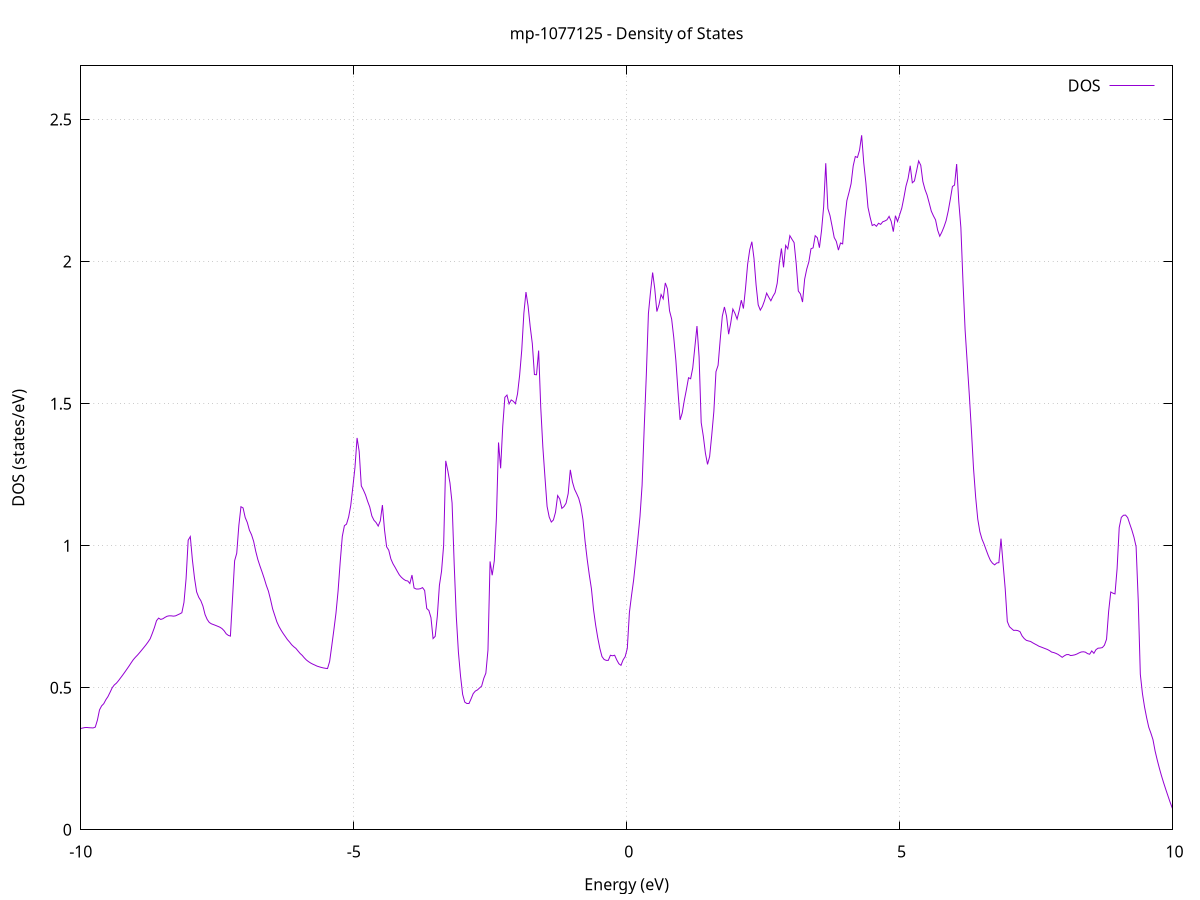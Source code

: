 set title 'mp-1077125 - Density of States'
set xlabel 'Energy (eV)'
set ylabel 'DOS (states/eV)'
set grid
set xrange [-10:10]
set yrange [0:2.689]
set xzeroaxis lt -1
set terminal png size 800,600
set output 'mp-1077125_dos_gnuplot.png'
plot '-' using 1:2 with lines title 'DOS'
-15.458500 0.000000
-15.419800 0.000000
-15.381100 0.000000
-15.342500 0.000000
-15.303800 0.000000
-15.265100 0.000000
-15.226400 0.000000
-15.187800 0.000000
-15.149100 0.000000
-15.110400 0.000000
-15.071700 0.000000
-15.033000 0.000000
-14.994400 0.000000
-14.955700 0.000000
-14.917000 0.000000
-14.878300 0.000000
-14.839700 0.000000
-14.801000 0.000000
-14.762300 0.000000
-14.723600 0.000000
-14.685000 0.000000
-14.646300 0.000000
-14.607600 0.000000
-14.568900 0.000000
-14.530200 0.000000
-14.491600 0.000000
-14.452900 0.000000
-14.414200 0.000000
-14.375500 0.000000
-14.336900 0.000000
-14.298200 0.000000
-14.259500 0.000000
-14.220800 0.000000
-14.182200 0.000000
-14.143500 0.000000
-14.104800 0.000000
-14.066100 0.000000
-14.027500 0.000000
-13.988800 0.000000
-13.950100 0.000000
-13.911400 0.000000
-13.872700 0.000000
-13.834100 0.000000
-13.795400 0.000000
-13.756700 0.000000
-13.718000 0.000000
-13.679400 0.000000
-13.640700 0.000000
-13.602000 0.000000
-13.563300 0.000000
-13.524700 0.000000
-13.486000 0.000000
-13.447300 0.000000
-13.408600 0.000000
-13.370000 0.000000
-13.331300 0.000000
-13.292600 0.000000
-13.253900 0.000000
-13.215200 0.000000
-13.176600 0.000000
-13.137900 0.000000
-13.099200 0.000000
-13.060500 0.000000
-13.021900 0.000000
-12.983200 0.000000
-12.944500 0.000000
-12.905800 0.000000
-12.867200 0.000000
-12.828500 0.000000
-12.789800 0.000000
-12.751100 0.000000
-12.712500 0.000000
-12.673800 0.000000
-12.635100 0.000000
-12.596400 0.000000
-12.557700 0.000000
-12.519100 0.000000
-12.480400 0.000000
-12.441700 0.000000
-12.403000 0.000000
-12.364400 0.000000
-12.325700 0.000000
-12.287000 0.000000
-12.248300 0.000000
-12.209700 0.000000
-12.171000 0.000000
-12.132300 0.000000
-12.093600 0.000000
-12.055000 0.000000
-12.016300 0.000000
-11.977600 0.000000
-11.938900 0.000500
-11.900200 0.043000
-11.861600 0.116100
-11.822900 0.166600
-11.784200 0.190000
-11.745500 0.216500
-11.706900 0.257600
-11.668200 0.317900
-11.629500 0.360400
-11.590800 0.355200
-11.552200 0.340500
-11.513500 0.338500
-11.474800 0.342900
-11.436100 0.346500
-11.397500 0.347800
-11.358800 0.343400
-11.320100 0.338300
-11.281400 0.339100
-11.242700 0.344900
-11.204100 0.350900
-11.165400 0.352300
-11.126700 0.350600
-11.088000 0.349900
-11.049400 0.349600
-11.010700 0.349100
-10.972000 0.347100
-10.933300 0.342800
-10.894700 0.340400
-10.856000 0.341500
-10.817300 0.343200
-10.778600 0.345300
-10.740000 0.347700
-10.701300 0.350400
-10.662600 0.353400
-10.623900 0.355800
-10.585200 0.355600
-10.546600 0.354500
-10.507900 0.353800
-10.469200 0.353000
-10.430500 0.351700
-10.391900 0.349200
-10.353200 0.346900
-10.314500 0.346300
-10.275800 0.346700
-10.237200 0.347500
-10.198500 0.348500
-10.159800 0.349600
-10.121100 0.351000
-10.082400 0.352600
-10.043800 0.354500
-10.005100 0.356300
-9.966400 0.358100
-9.927700 0.359800
-9.889100 0.360100
-9.850400 0.359300
-9.811700 0.358900
-9.773000 0.358500
-9.734400 0.361400
-9.695700 0.386000
-9.657000 0.422000
-9.618300 0.436200
-9.579700 0.443700
-9.541000 0.457700
-9.502300 0.468900
-9.463600 0.484000
-9.424900 0.499700
-9.386300 0.509800
-9.347600 0.516000
-9.308900 0.525000
-9.270200 0.534900
-9.231600 0.544800
-9.192900 0.555100
-9.154200 0.565800
-9.115500 0.576600
-9.076900 0.587900
-9.038200 0.598700
-8.999500 0.607300
-8.960800 0.615000
-8.922200 0.623600
-8.883500 0.632600
-8.844800 0.641700
-8.806100 0.651000
-8.767400 0.661100
-8.728800 0.672400
-8.690100 0.691300
-8.651400 0.711800
-8.612700 0.736000
-8.574100 0.745100
-8.535400 0.740500
-8.496700 0.742800
-8.458000 0.747600
-8.419400 0.751600
-8.380700 0.753200
-8.342000 0.753000
-8.303300 0.752000
-8.264700 0.753000
-8.226000 0.756500
-8.187300 0.760000
-8.148600 0.764000
-8.109900 0.800300
-8.071300 0.883500
-8.032600 1.019300
-7.993900 1.032100
-7.955200 0.949700
-7.916600 0.885800
-7.877900 0.837400
-7.839200 0.818400
-7.800500 0.806300
-7.761900 0.787200
-7.723200 0.757400
-7.684500 0.740400
-7.645800 0.729700
-7.607200 0.725000
-7.568500 0.722200
-7.529800 0.719400
-7.491100 0.716300
-7.452400 0.713100
-7.413800 0.708300
-7.375100 0.700800
-7.336400 0.689900
-7.297700 0.684400
-7.259100 0.681700
-7.220400 0.814000
-7.181700 0.947100
-7.143000 0.973500
-7.104400 1.071200
-7.065700 1.137200
-7.027000 1.132800
-6.988300 1.099400
-6.949700 1.081700
-6.911000 1.054600
-6.872300 1.038600
-6.833600 1.015400
-6.794900 0.980200
-6.756300 0.951200
-6.717600 0.928400
-6.678900 0.907300
-6.640200 0.885100
-6.601600 0.860600
-6.562900 0.840100
-6.524200 0.810700
-6.485500 0.777700
-6.446900 0.754800
-6.408200 0.732000
-6.369500 0.715900
-6.330800 0.702700
-6.292200 0.691000
-6.253500 0.680300
-6.214800 0.669500
-6.176100 0.661000
-6.137400 0.651500
-6.098800 0.644400
-6.060100 0.638600
-6.021400 0.629600
-5.982700 0.620800
-5.944100 0.614000
-5.905400 0.605200
-5.866700 0.597600
-5.828000 0.591900
-5.789400 0.587000
-5.750700 0.583100
-5.712000 0.579800
-5.673300 0.576200
-5.634600 0.573800
-5.596000 0.571600
-5.557300 0.569800
-5.518600 0.568400
-5.479900 0.567500
-5.441300 0.592500
-5.402600 0.646900
-5.363900 0.703300
-5.325200 0.762500
-5.286600 0.840200
-5.247900 0.942000
-5.209200 1.032700
-5.170500 1.070500
-5.131900 1.075900
-5.093200 1.101100
-5.054500 1.141500
-5.015800 1.206700
-4.977100 1.275100
-4.938500 1.379400
-4.899800 1.331700
-4.861100 1.210500
-4.822400 1.195900
-4.783800 1.178800
-4.745100 1.156200
-4.706400 1.136300
-4.667700 1.104700
-4.629100 1.089600
-4.590400 1.081600
-4.551700 1.069000
-4.513000 1.087400
-4.474400 1.143100
-4.435700 1.055400
-4.397000 0.996100
-4.358300 0.984200
-4.319600 0.953700
-4.281000 0.936500
-4.242300 0.923900
-4.203600 0.910300
-4.164900 0.897400
-4.126300 0.888700
-4.087600 0.882200
-4.048900 0.877300
-4.010200 0.875800
-3.971600 0.866900
-3.932900 0.896700
-3.894200 0.851100
-3.855500 0.847500
-3.816900 0.847400
-3.778200 0.848600
-3.739500 0.852500
-3.700800 0.842300
-3.662100 0.778800
-3.623500 0.772100
-3.584800 0.746700
-3.546100 0.673000
-3.507400 0.680900
-3.468800 0.751400
-3.430100 0.860600
-3.391400 0.909600
-3.352700 1.001400
-3.314100 1.298700
-3.275400 1.263100
-3.236700 1.220800
-3.198000 1.150200
-3.159400 0.935500
-3.120700 0.750200
-3.082000 0.625100
-3.043300 0.541400
-3.004600 0.476600
-2.966000 0.449500
-2.927300 0.444500
-2.888600 0.444400
-2.849900 0.460900
-2.811300 0.479200
-2.772600 0.488200
-2.733900 0.492200
-2.695200 0.499100
-2.656600 0.505600
-2.617900 0.532600
-2.579200 0.551300
-2.540500 0.632700
-2.501900 0.944600
-2.463200 0.895900
-2.424500 0.947000
-2.385800 1.097600
-2.347100 1.363200
-2.308500 1.272400
-2.269800 1.420500
-2.231100 1.522300
-2.192400 1.530200
-2.153800 1.499100
-2.115100 1.513100
-2.076400 1.508400
-2.037700 1.499600
-1.999100 1.534400
-1.960400 1.600100
-1.921700 1.688400
-1.883000 1.818000
-1.844400 1.892800
-1.805700 1.844000
-1.767000 1.771300
-1.728300 1.711700
-1.689600 1.602500
-1.651000 1.601700
-1.612300 1.686800
-1.573600 1.487000
-1.534900 1.346500
-1.496300 1.240800
-1.457600 1.138400
-1.418900 1.101000
-1.380200 1.083200
-1.341600 1.090600
-1.302900 1.117900
-1.264200 1.176500
-1.225500 1.164500
-1.186800 1.131400
-1.148200 1.137600
-1.109500 1.149700
-1.070800 1.183700
-1.032100 1.267000
-0.993500 1.224600
-0.954800 1.198900
-0.916100 1.183300
-0.877400 1.166400
-0.838800 1.138700
-0.800100 1.091700
-0.761400 1.015400
-0.722700 0.951700
-0.684100 0.897200
-0.645400 0.848600
-0.606700 0.775200
-0.568000 0.720600
-0.529300 0.675900
-0.490700 0.638400
-0.452000 0.609800
-0.413300 0.599600
-0.374600 0.596300
-0.336000 0.596400
-0.297300 0.614300
-0.258600 0.612500
-0.219900 0.614400
-0.181300 0.598000
-0.142600 0.584400
-0.103900 0.578900
-0.065200 0.597900
-0.026600 0.609600
0.012100 0.638700
0.050800 0.765400
0.089500 0.824900
0.128200 0.879600
0.166800 0.949700
0.205500 1.024600
0.244200 1.102000
0.282900 1.212700
0.321500 1.413000
0.360200 1.599700
0.398900 1.817500
0.437600 1.894000
0.476200 1.961600
0.514900 1.904600
0.553600 1.824200
0.592300 1.848100
0.630900 1.884000
0.669600 1.869000
0.708300 1.925000
0.747000 1.904300
0.785700 1.826800
0.824300 1.797800
0.863000 1.733100
0.901700 1.652300
0.940400 1.544200
0.979000 1.442900
1.017700 1.466900
1.056400 1.511400
1.095100 1.549700
1.133700 1.591200
1.172400 1.587700
1.211100 1.625700
1.249800 1.699200
1.288400 1.773200
1.327100 1.665200
1.365800 1.433300
1.404500 1.385700
1.443200 1.325500
1.481800 1.286200
1.520500 1.314000
1.559200 1.389300
1.597900 1.472900
1.636500 1.612500
1.675200 1.634900
1.713900 1.724600
1.752600 1.807900
1.791200 1.840400
1.829900 1.808100
1.868600 1.744400
1.907300 1.784200
1.945900 1.832900
1.984600 1.817700
2.023300 1.797600
2.062000 1.827700
2.100700 1.864300
2.139300 1.834800
2.178000 1.906700
2.216700 1.991100
2.255400 2.042100
2.294000 2.070000
2.332700 2.011500
2.371400 1.917700
2.410100 1.847700
2.448700 1.829200
2.487400 1.842300
2.526100 1.862700
2.564800 1.889000
2.603400 1.874700
2.642100 1.862100
2.680800 1.877900
2.719500 1.890500
2.758200 1.923900
2.796800 1.993900
2.835500 2.046300
2.874200 1.979800
2.912900 2.057100
2.951500 2.044900
2.990200 2.091300
3.028900 2.078700
3.067600 2.066900
3.106200 1.992500
3.144900 1.896500
3.183600 1.886200
3.222300 1.857600
3.261000 1.938200
3.299600 1.973800
3.338300 1.999300
3.377000 2.045200
3.415700 2.048300
3.454300 2.091200
3.493000 2.084000
3.531700 2.048900
3.570400 2.109600
3.609000 2.192500
3.647700 2.346400
3.686400 2.186700
3.725100 2.162100
3.763700 2.124600
3.802400 2.084900
3.841100 2.071200
3.879800 2.040500
3.918500 2.065600
3.957100 2.062300
3.995800 2.148000
4.034500 2.214600
4.073200 2.243000
4.111800 2.274200
4.150500 2.336800
4.189200 2.369900
4.227900 2.366600
4.266500 2.392200
4.305200 2.444800
4.343900 2.347500
4.382600 2.277500
4.421200 2.191200
4.459900 2.156700
4.498600 2.127000
4.537300 2.130900
4.576000 2.124400
4.614600 2.135000
4.653300 2.131000
4.692000 2.140200
4.730700 2.143000
4.769300 2.147200
4.808000 2.159300
4.846700 2.141600
4.885400 2.105400
4.924000 2.161600
4.962700 2.141200
5.001400 2.164800
5.040100 2.187900
5.078700 2.224800
5.117400 2.265800
5.156100 2.292700
5.194800 2.337500
5.233500 2.277500
5.272100 2.283900
5.310800 2.318800
5.349500 2.354400
5.388200 2.339000
5.426800 2.281900
5.465500 2.254000
5.504200 2.234100
5.542900 2.206200
5.581500 2.177600
5.620200 2.161100
5.658900 2.147000
5.697600 2.110800
5.736200 2.089300
5.774900 2.104100
5.813600 2.122300
5.852300 2.144100
5.891000 2.177700
5.929600 2.219300
5.968300 2.264400
6.007000 2.269300
6.045700 2.343500
6.084300 2.211500
6.123000 2.120000
6.161700 1.928400
6.200400 1.760000
6.239000 1.644900
6.277700 1.530600
6.316400 1.404900
6.355100 1.271200
6.393700 1.171300
6.432400 1.093600
6.471100 1.049100
6.509800 1.023200
6.548500 1.005300
6.587100 0.984700
6.625800 0.964900
6.664500 0.948000
6.703200 0.938200
6.741800 0.932500
6.780500 0.939200
6.819200 0.940300
6.857900 1.024800
6.896500 0.935400
6.935200 0.848500
6.973900 0.733200
7.012600 0.714900
7.051200 0.708100
7.089900 0.701800
7.128600 0.702300
7.167300 0.701000
7.206000 0.697400
7.244600 0.682400
7.283300 0.673100
7.322000 0.666900
7.360700 0.664700
7.399300 0.662900
7.438000 0.658300
7.476700 0.654200
7.515400 0.650300
7.554000 0.646000
7.592700 0.643300
7.631400 0.640400
7.670100 0.637500
7.708800 0.634600
7.747400 0.630600
7.786100 0.625500
7.824800 0.623800
7.863500 0.621000
7.902100 0.617500
7.940800 0.612400
7.979500 0.607100
8.018200 0.612400
8.056800 0.616500
8.095500 0.616800
8.134200 0.613300
8.172900 0.614300
8.211500 0.615900
8.250200 0.618800
8.288900 0.622700
8.327600 0.625800
8.366300 0.626600
8.404900 0.625200
8.443600 0.620100
8.482300 0.617900
8.521000 0.629600
8.559600 0.621200
8.598300 0.634000
8.637000 0.639200
8.675700 0.639800
8.714300 0.641300
8.753000 0.649600
8.791700 0.670800
8.830400 0.769100
8.869000 0.837000
8.907700 0.832900
8.946400 0.830200
8.985100 0.918900
9.023800 1.063900
9.062400 1.099700
9.101100 1.107100
9.139800 1.107700
9.178500 1.098900
9.217100 1.076600
9.255800 1.054900
9.294500 1.029600
9.333200 0.996400
9.371800 0.810000
9.410500 0.547400
9.449200 0.479700
9.487900 0.432300
9.526500 0.394200
9.565200 0.360900
9.603900 0.340300
9.642600 0.317100
9.681300 0.277100
9.719900 0.246100
9.758600 0.217300
9.797300 0.190700
9.836000 0.166300
9.874600 0.143500
9.913300 0.121300
9.952000 0.099300
9.990700 0.079100
10.029300 0.060400
10.068000 0.041500
10.106700 0.029900
10.145400 0.000400
10.184000 0.000000
10.222700 0.000000
10.261400 0.000000
10.300100 0.000000
10.338800 0.000000
10.377400 0.000000
10.416100 0.000000
10.454800 0.000000
10.493500 0.000000
10.532100 0.000000
10.570800 0.000000
10.609500 0.000000
10.648200 0.000000
10.686800 0.000000
10.725500 0.000000
10.764200 0.000000
10.802900 0.000000
10.841500 0.000000
10.880200 0.000000
10.918900 0.000000
10.957600 0.000000
10.996300 0.000000
11.034900 0.000000
11.073600 0.000000
11.112300 0.000000
11.151000 0.000000
11.189600 0.000000
11.228300 0.000000
11.267000 0.000000
11.305700 0.000000
11.344300 0.000000
11.383000 0.000000
11.421700 0.000000
11.460400 0.000000
11.499000 0.000000
11.537700 0.000000
11.576400 0.000000
11.615100 0.000000
11.653800 0.000000
11.692400 0.000000
11.731100 0.000000
11.769800 0.000000
11.808500 0.000000
11.847100 0.000000
11.885800 0.000000
11.924500 0.000000
11.963200 0.000000
12.001800 0.000000
12.040500 0.000000
12.079200 0.000000
12.117900 0.000000
12.156600 0.000000
12.195200 0.000000
12.233900 0.000000
12.272600 0.000000
12.311300 0.000000
12.349900 0.000000
12.388600 0.000000
12.427300 0.000000
12.466000 0.000000
12.504600 0.000000
12.543300 0.000000
12.582000 0.000000
12.620700 0.000000
12.659300 0.000000
12.698000 0.000000
12.736700 0.000000
12.775400 0.000000
12.814100 0.000000
12.852700 0.000000
12.891400 0.000000
12.930100 0.000000
12.968800 0.000000
13.007400 0.002800
13.046100 0.027500
13.084800 0.074100
13.123500 0.134500
13.162100 0.198500
13.200800 0.229500
13.239500 0.238600
13.278200 0.252800
13.316800 0.262900
13.355500 0.282800
13.394200 0.309800
13.432900 0.321900
13.471600 0.330100
13.510200 0.350800
13.548900 0.382100
13.587600 0.415900
13.626300 0.456100
13.664900 0.503000
13.703600 0.534100
13.742300 0.547300
13.781000 0.573100
13.819600 0.561200
13.858300 0.566500
13.897000 0.590200
13.935700 0.630700
13.974300 0.678800
14.013000 0.732800
14.051700 0.790100
14.090400 0.857600
14.129100 0.876300
14.167700 0.874200
14.206400 0.897700
14.245100 0.984500
14.283800 1.033500
14.322400 1.119300
14.361100 1.275100
14.399800 1.221900
14.438500 1.172100
14.477100 1.145900
14.515800 1.137600
14.554500 1.137400
14.593200 1.140600
14.631800 1.137200
14.670500 1.144100
14.709200 1.152300
14.747900 1.162700
14.786600 1.181900
14.825200 1.197900
14.863900 1.256700
14.902600 1.247700
14.941300 1.279600
14.979900 1.321400
15.018600 1.363400
15.057300 1.363100
15.096000 1.378400
15.134600 1.387200
15.173300 1.408400
15.212000 1.434200
15.250700 1.461900
15.289300 1.490800
15.328000 1.518600
15.366700 1.560400
15.405400 1.586000
15.444100 1.602200
15.482700 1.624800
15.521400 1.658000
15.560100 1.694900
15.598800 1.739700
15.637400 1.795800
15.676100 1.847500
15.714800 1.901200
15.753500 1.986600
15.792100 2.049900
15.830800 2.104800
15.869500 2.175800
15.908200 2.213900
15.946800 2.254800
15.985500 2.154500
16.024200 2.138000
16.062900 2.178600
16.101600 2.272400
16.140200 2.263500
16.178900 2.471300
16.217600 2.422800
16.256300 2.332300
16.294900 2.284000
16.333600 2.209900
16.372300 2.173300
16.411000 2.215400
16.449600 2.322600
16.488300 2.411500
16.527000 2.506400
16.565700 2.572100
16.604400 2.646100
16.643000 2.769900
16.681700 2.918600
16.720400 3.067600
16.759100 3.133400
16.797700 2.978600
16.836400 2.954200
16.875100 2.736700
16.913800 2.586500
16.952400 2.568600
16.991100 2.635000
17.029800 2.844800
17.068500 2.512000
17.107100 2.512000
17.145800 2.556300
17.184500 2.575600
17.223200 2.576800
17.261900 2.575600
17.300500 2.530000
17.339200 2.488500
17.377900 2.622300
17.416600 2.844700
17.455200 3.040800
17.493900 2.672000
17.532600 2.464500
17.571300 2.392500
17.609900 2.404100
17.648600 2.491000
17.687300 2.485600
17.726000 2.510700
17.764600 2.514000
17.803300 2.635700
17.842000 2.604900
17.880700 2.478200
17.919400 2.463800
17.958000 2.533300
17.996700 2.613200
18.035400 2.670700
18.074100 2.647400
18.112700 2.488600
18.151400 2.434400
18.190100 2.375300
18.228800 2.348300
18.267400 2.340900
18.306100 2.344200
18.344800 2.364500
18.383500 2.427100
18.422100 2.371200
18.460800 2.395500
18.499500 2.464300
18.538200 2.532800
18.576900 2.533800
18.615500 2.579600
18.654200 2.528400
18.692900 2.414700
18.731600 2.405000
18.770200 2.391700
18.808900 2.311800
18.847600 2.294300
18.886300 2.266000
18.924900 2.243200
18.963600 2.196700
19.002300 2.229600
19.041000 2.203300
19.079600 2.128400
19.118300 2.101700
19.157000 2.069200
19.195700 2.047500
19.234400 2.077800
19.273000 2.166400
19.311700 2.262700
19.350400 2.286800
19.389100 2.219300
19.427700 2.205000
19.466400 2.160200
19.505100 2.173900
19.543800 2.214400
19.582400 2.233000
19.621100 2.259900
19.659800 2.299700
19.698500 2.267300
19.737100 2.170100
19.775800 2.140400
19.814500 2.114800
19.853200 2.141900
19.891900 2.181800
19.930500 2.234700
19.969200 2.252300
20.007900 2.224900
20.046600 2.156500
20.085200 2.054900
20.123900 2.001700
20.162600 1.884100
20.201300 1.830900
20.239900 1.842900
20.278600 1.816700
20.317300 1.766700
20.356000 1.710700
20.394600 1.700800
20.433300 1.699600
20.472000 1.685200
20.510700 1.635700
20.549400 1.657800
20.588000 1.752300
20.626700 1.831900
20.665400 1.937900
20.704100 2.053400
20.742700 2.154600
20.781400 2.262900
20.820100 2.337900
20.858800 2.463900
20.897400 2.729400
20.936100 2.973200
20.974800 2.869300
21.013500 2.623100
21.052200 2.327500
21.090800 2.130200
21.129500 2.185200
21.168200 2.113800
21.206900 2.076900
21.245500 2.124400
21.284200 2.253900
21.322900 2.273500
21.361600 2.275500
21.400200 2.409300
21.438900 2.439400
21.477600 2.382900
21.516300 2.280900
21.554900 2.210400
21.593600 2.133100
21.632300 2.065000
21.671000 2.002000
21.709700 1.953000
21.748300 1.892800
21.787000 1.834500
21.825700 1.788500
21.864400 1.746200
21.903000 1.703200
21.941700 1.680500
21.980400 1.678200
22.019100 1.678300
22.057700 1.752400
22.096400 1.746200
22.135100 1.780500
22.173800 1.901800
22.212400 2.090100
22.251100 2.193000
22.289800 2.239300
22.328500 2.359100
22.367200 2.340300
22.405800 2.387900
22.444500 2.479700
22.483200 2.668500
22.521900 2.764600
22.560500 2.727000
22.599200 2.655900
22.637900 2.805900
22.676600 3.047600
22.715200 2.954700
22.753900 2.945400
22.792600 2.903500
22.831300 2.712400
22.869900 2.391800
22.908600 2.244100
22.947300 2.171100
22.986000 2.179600
23.024700 2.256800
23.063300 2.291600
23.102000 2.324200
23.140700 2.301900
23.179400 2.275400
23.218000 2.346000
23.256700 2.463700
23.295400 2.581300
23.334100 2.727600
23.372700 2.888100
23.411400 2.944100
23.450100 2.925200
23.488800 2.752500
23.527400 2.571500
23.566100 2.359300
23.604800 2.212400
23.643500 1.930400
23.682200 1.788000
23.720800 1.761400
23.759500 1.746200
23.798200 1.730600
23.836900 1.729700
23.875500 1.743900
23.914200 1.776400
23.952900 1.827900
23.991600 1.879000
24.030200 1.938200
24.068900 1.957000
24.107600 1.993900
24.146300 2.171200
24.184900 2.293300
24.223600 2.407000
24.262300 2.255100
24.301000 2.088400
24.339700 2.141400
24.378300 2.305600
24.417000 2.418900
24.455700 2.377600
24.494400 2.306000
24.533000 2.388800
24.571700 2.174200
24.610400 2.040200
24.649100 1.953100
24.687700 1.823000
24.726400 1.668400
24.765100 1.633900
24.803800 1.639000
24.842500 1.671400
24.881100 1.600000
24.919800 1.479400
24.958500 1.226500
24.997200 1.041600
25.035800 0.917900
25.074500 0.822200
25.113200 0.727200
25.151900 0.674900
25.190500 0.632200
25.229200 0.598000
25.267900 0.601000
25.306600 0.627000
25.345200 0.671400
25.383900 0.693200
25.422600 0.541600
25.461300 0.517500
25.500000 0.705600
25.538600 0.512900
25.577300 0.398500
25.616000 0.270600
25.654700 0.205000
25.693300 0.144900
25.732000 0.146300
25.770700 0.147800
25.809400 0.149600
25.848000 0.155300
25.886700 0.162500
25.925400 0.170400
25.964100 0.178900
26.002700 0.188200
26.041400 0.198200
26.080100 0.209000
26.118800 0.220500
26.157500 0.233600
26.196100 0.247100
26.234800 0.262300
26.273500 0.280400
26.312200 0.298200
26.350800 0.317400
26.389500 0.338400
26.428200 0.361600
26.466900 0.403000
26.505500 0.468600
26.544200 0.523900
26.582900 0.573400
26.621600 0.624000
26.660200 0.670500
26.698900 0.717000
26.737600 0.764300
26.776300 0.823100
26.815000 0.901700
26.853600 0.970300
26.892300 1.029700
26.931000 1.084900
26.969700 1.145000
27.008300 1.196100
27.047000 1.251500
27.085700 1.294100
27.124400 1.332100
27.163000 1.311100
27.201700 1.243500
27.240400 1.198100
27.279100 1.181400
27.317700 1.176800
27.356400 1.171200
27.395100 1.154900
27.433800 1.141500
27.472500 1.118100
27.511100 1.059100
27.549800 1.035400
27.588500 1.016100
27.627200 0.995700
27.665800 0.981300
27.704500 0.974700
27.743200 0.974600
27.781900 0.979700
27.820500 0.990600
27.859200 0.994700
27.897900 0.987700
27.936600 0.979300
27.975200 0.982200
28.013900 0.988300
28.052600 0.990300
28.091300 0.987800
28.130000 0.988200
28.168600 0.987000
28.207300 0.988100
28.246000 0.992400
28.284700 1.002600
28.323300 1.030400
28.362000 1.058700
28.400700 1.071100
28.439400 1.084300
28.478000 1.126700
28.516700 1.203600
28.555400 1.370800
28.594100 1.530900
28.632700 1.695700
28.671400 1.869000
28.710100 1.838000
28.748800 1.783800
28.787500 1.757000
28.826100 1.794800
28.864800 1.895100
28.903500 2.251200
28.942200 2.265400
28.980800 2.304700
29.019500 2.377600
29.058200 2.484100
29.096900 2.423000
29.135500 2.331500
29.174200 2.299700
29.212900 2.386300
29.251600 2.529100
29.290300 2.684600
29.328900 2.668100
29.367600 2.634800
29.406300 3.075000
29.445000 2.134000
29.483600 2.214500
29.522300 2.304400
29.561000 2.531800
29.599700 2.754200
29.638300 3.086900
29.677000 3.099400
29.715700 3.005400
29.754400 2.813700
29.793000 2.438300
29.831700 2.437500
29.870400 2.635200
29.909100 2.516300
29.947800 2.365700
29.986400 2.336100
30.025100 2.277900
30.063800 2.317400
30.102500 2.308000
30.141100 2.327200
30.179800 2.252900
30.218500 2.186600
30.257200 2.143800
30.295800 2.133000
30.334500 2.128500
30.373200 2.113900
30.411900 2.103600
30.450500 2.128200
30.489200 2.174800
30.527900 2.273600
30.566600 2.332600
30.605300 2.591400
30.643900 2.523300
30.682600 2.623500
30.721300 2.661300
30.760000 2.694200
30.798600 2.756000
30.837300 2.644900
30.876000 2.662100
30.914700 2.772300
30.953300 2.581600
30.992000 2.401700
31.030700 2.238500
31.069400 2.024300
31.108000 1.873600
31.146700 1.861400
31.185400 1.923800
31.224100 2.003400
31.262800 2.063300
31.301400 2.164400
31.340100 2.711200
31.378800 2.471800
31.417500 2.522600
31.456100 2.719000
31.494800 3.327300
31.533500 3.115700
31.572200 2.946300
31.610800 2.535200
31.649500 1.948400
31.688200 1.901000
31.726900 1.935900
31.765500 1.980300
31.804200 2.052200
31.842900 2.099800
31.881600 2.301900
31.920300 2.349200
31.958900 2.337400
31.997600 2.260000
32.036300 2.237000
32.075000 2.261100
32.113600 2.245000
32.152300 2.241600
32.191000 2.260100
32.229700 2.305800
32.268300 2.394100
32.307000 2.602000
32.345700 2.739000
32.384400 2.712000
32.423000 2.650300
32.461700 2.646000
32.500400 2.594000
32.539100 2.560600
32.577800 2.304000
32.616400 2.259500
32.655100 2.347900
32.693800 2.443000
32.732500 2.639900
32.771100 2.755900
32.809800 2.533900
32.848500 1.851500
32.887200 1.238700
32.925800 1.039900
32.964500 1.020500
33.003200 1.024000
33.041900 1.018700
33.080500 1.110800
33.119200 1.136300
33.157900 1.119800
33.196600 1.126500
33.235300 1.159100
33.273900 1.169100
33.312600 1.157600
33.351300 1.401500
33.390000 1.594100
33.428600 1.482800
33.467300 1.418800
33.506000 1.386800
33.544700 1.344300
33.583300 1.220500
33.622000 1.174800
33.660700 1.174200
33.699400 1.190500
33.738100 1.197600
33.776700 1.217900
33.815400 1.238100
33.854100 1.314400
33.892800 1.374600
33.931400 1.519800
33.970100 1.529400
34.008800 1.509300
34.047500 1.498000
34.086100 1.519200
34.124800 1.509600
34.163500 1.497500
34.202200 1.507200
34.240800 1.534300
34.279500 1.545900
34.318200 1.606700
34.356900 1.476900
34.395600 1.440200
34.434200 1.439400
34.472900 1.449200
34.511600 1.465800
34.550300 1.484700
34.588900 1.505700
34.627600 1.515300
34.666300 1.495300
34.705000 1.477000
34.743600 1.456700
34.782300 1.446700
34.821000 1.448200
34.859700 1.458500
34.898300 1.468100
34.937000 1.479700
34.975700 1.684500
35.014400 1.805700
35.053100 1.756600
35.091700 1.656700
35.130400 1.586000
35.169100 1.496300
35.207800 1.474500
35.246400 1.456300
35.285100 1.451700
35.323800 1.459900
35.362500 1.485900
35.401100 1.496000
35.439800 1.513400
35.478500 1.516500
35.517200 1.519300
35.555800 1.516900
35.594500 1.453800
35.633200 1.433500
35.671900 1.415000
35.710600 1.398800
35.749200 1.381900
35.787900 1.365300
35.826600 1.349400
35.865300 1.335200
35.903900 1.324200
35.942600 1.314200
35.981300 1.306200
36.020000 1.300200
36.058600 1.304400
36.097300 1.300100
36.136000 1.297200
36.174700 1.295500
36.213300 1.298900
36.252000 1.318200
36.290700 1.318400
36.329400 1.328200
36.368100 1.363300
36.406700 1.447800
36.445400 1.483900
36.484100 1.475500
36.522800 1.471900
36.561400 1.478000
36.600100 1.481900
36.638800 1.487600
36.677500 1.491100
36.716100 1.490600
36.754800 1.489700
36.793500 1.492100
36.832200 1.475500
36.870800 1.456800
36.909500 1.436900
36.948200 1.422300
36.986900 1.410900
37.025600 1.395300
37.064200 1.411600
37.102900 1.329000
37.141600 1.308900
37.180300 1.293400
37.218900 1.281000
37.257600 1.273900
37.296300 1.269800
37.335000 1.258000
37.373600 1.275700
37.412300 1.263400
37.451000 1.251600
37.489700 1.253500
37.528300 1.192800
37.567000 1.164600
37.605700 1.133900
37.644400 1.116500
37.683100 1.099300
37.721700 1.089200
37.760400 1.083000
37.799100 1.075400
37.837800 1.072200
37.876400 1.073900
37.915100 1.073000
37.953800 1.073000
37.992500 1.074100
38.031100 1.077000
38.069800 1.084600
38.108500 1.099600
38.147200 1.116400
38.185900 1.137400
38.224500 1.156300
38.263200 1.199100
38.301900 1.189000
38.340600 1.188800
38.379200 1.189200
38.417900 1.196300
38.456600 1.206500
38.495300 1.218100
38.533900 1.211800
38.572600 1.225200
38.611300 1.224000
38.650000 1.216300
38.688600 1.215800
38.727300 1.217300
38.766000 1.216000
38.804700 1.211600
38.843400 1.206900
38.882000 1.207200
38.920700 1.201500
38.959400 1.185400
38.998100 1.190800
39.036700 1.189900
39.075400 1.194600
39.114100 1.202500
39.152800 1.188500
39.191400 1.187700
39.230100 1.182600
39.268800 1.176200
39.307500 1.171700
39.346100 1.171200
39.384800 1.213900
39.423500 1.197800
39.462200 1.209600
39.500900 1.211700
39.539500 1.235200
39.578200 1.257700
39.616900 1.267200
39.655600 1.317000
39.694200 1.301100
39.732900 1.284400
39.771600 1.277800
39.810300 1.276100
39.848900 1.255100
39.887600 1.235000
39.926300 1.227000
39.965000 1.207400
40.003600 1.234200
40.042300 1.283900
40.081000 1.319000
40.119700 1.368000
40.158400 1.408900
40.197000 1.418700
40.235700 1.432100
40.274400 1.448800
40.313100 1.474300
40.351700 1.529300
40.390400 1.517700
40.429100 1.539000
40.467800 1.541800
40.506400 1.534500
40.545100 1.533900
40.583800 1.654300
40.622500 1.693300
40.661100 1.660100
40.699800 1.640900
40.738500 1.613600
40.777200 1.598800
40.815900 1.515800
40.854500 1.435100
40.893200 1.355500
40.931900 1.326900
40.970600 1.283800
41.009200 1.256900
41.047900 1.239600
41.086600 1.225500
41.125300 1.218200
41.163900 1.229000
41.202600 1.219300
41.241300 1.244900
41.280000 1.259500
41.318600 1.259500
41.357300 1.241500
41.396000 1.218600
41.434700 1.208300
41.473400 1.197500
41.512000 1.160200
41.550700 1.154900
41.589400 1.168600
41.628100 1.164600
41.666700 1.141300
41.705400 1.142500
41.744100 1.143200
41.782800 1.142400
41.821400 1.140600
41.860100 1.103100
41.898800 1.088700
41.937500 1.087000
41.976100 1.080300
42.014800 1.102700
42.053500 1.068800
42.092200 1.013000
42.130900 0.994300
42.169500 0.982700
42.208200 0.988100
42.246900 0.976800
42.285600 0.963000
42.324200 0.943900
42.362900 0.936400
42.401600 0.924600
42.440300 0.915300
42.478900 0.916300
42.517600 0.914900
42.556300 0.885300
42.595000 0.861700
42.633700 0.836700
42.672300 0.839600
42.711000 0.842000
42.749700 0.810300
42.788400 0.783600
42.827000 0.776300
42.865700 0.778600
42.904400 0.792200
42.943100 0.807900
42.981700 0.820000
43.020400 0.834000
43.059100 0.847200
43.097800 0.865900
43.136400 0.906500
43.175100 0.971900
43.213800 1.035000
43.252500 1.046600
43.291200 1.074700
43.329800 1.107000
43.368500 1.140000
43.407200 1.165200
43.445900 1.201400
43.484500 1.237800
43.523200 1.268500
43.561900 1.315600
43.600600 1.463900
43.639200 1.376200
43.677900 1.336500
43.716600 1.328000
43.755300 1.329200
43.793900 1.332900
43.832600 1.338400
43.871300 1.337200
43.910000 1.345100
43.948700 1.352900
43.987300 1.362400
44.026000 1.375100
44.064700 1.416700
44.103400 1.465500
44.142000 1.481000
44.180700 1.464100
44.219400 1.444000
44.258100 1.432800
44.296700 1.437000
44.335400 1.430600
44.374100 1.436600
44.412800 1.453100
44.451400 1.469200
44.490100 1.487900
44.528800 1.506800
44.567500 1.499400
44.606200 1.473500
44.644800 1.452600
44.683500 1.452300
44.722200 1.439300
44.760900 1.437000
44.799500 1.441000
44.838200 1.436300
44.876900 1.449100
44.915600 1.459500
44.954200 1.463300
44.992900 1.478900
45.031600 1.499700
45.070300 1.518500
45.108900 1.538200
45.147600 1.555700
45.186300 1.569900
45.225000 1.597600
45.263700 1.604200
45.302300 1.611700
45.341000 1.619700
45.379700 1.641000
45.418400 1.662900
45.457000 1.559500
45.495700 1.489700
45.534400 1.476300
45.573100 1.475800
45.611700 1.486700
45.650400 1.486900
45.689100 1.489300
45.727800 1.477500
45.766400 1.477300
45.805100 1.482200
45.843800 1.487200
45.882500 1.493100
45.921200 1.540300
45.959800 1.565700
45.998500 1.589800
46.037200 1.615600
46.075900 1.660900
46.114500 1.665500
46.153200 1.681800
46.191900 1.707300
46.230600 1.767800
46.269200 1.827200
46.307900 1.889000
46.346600 1.958400
46.385300 2.022500
46.423900 2.126700
46.462600 2.102900
46.501300 2.074700
46.540000 2.153300
46.578700 2.234200
46.617300 2.264900
46.656000 2.280000
46.694700 2.282300
46.733400 2.274400
46.772000 2.358200
46.810700 2.143100
46.849400 2.009700
46.888100 1.934500
46.926700 1.892200
46.965400 1.849300
47.004100 1.891900
47.042800 1.828000
47.081500 1.778400
47.120100 1.747600
47.158800 1.714900
47.197500 1.690600
47.236200 1.677400
47.274800 1.752900
47.313500 1.781800
47.352200 1.822200
47.390900 1.871100
47.429500 1.899700
47.468200 1.934200
47.506900 1.989500
47.545600 2.042000
47.584200 2.067300
47.622900 2.093000
47.661600 2.162600
47.700300 2.204100
47.739000 2.303300
47.777600 2.321600
47.816300 2.370700
47.855000 2.413600
47.893700 2.491900
47.932300 2.535100
47.971000 2.740400
48.009700 2.778500
48.048400 2.664400
48.087000 2.685200
48.125700 2.489600
48.164400 2.464400
48.203100 2.454300
48.241700 2.441400
48.280400 2.419400
48.319100 2.441700
48.357800 2.508900
48.396500 2.539300
48.435100 2.546500
48.473800 2.562600
48.512500 2.573100
48.551200 2.563400
48.589800 2.581700
48.628500 2.500700
48.667200 2.486700
48.705900 2.482600
48.744500 2.507900
48.783200 2.522800
48.821900 2.510100
48.860600 2.478500
48.899200 2.415200
48.937900 2.390700
48.976600 2.371100
49.015300 2.369400
49.054000 2.412400
49.092600 2.560700
49.131300 2.572800
49.170000 2.539100
49.208700 2.455300
49.247300 2.391800
49.286000 2.343900
49.324700 2.322200
49.363400 2.308600
49.402000 2.328900
49.440700 2.395200
49.479400 2.413300
49.518100 2.454900
49.556700 2.483900
49.595400 2.458800
49.634100 2.444300
49.672800 2.465700
49.711500 2.481100
49.750100 2.509600
49.788800 2.525600
49.827500 2.564300
49.866200 2.500900
49.904800 2.456800
49.943500 2.458900
49.982200 2.461300
50.020900 2.505200
50.059500 2.549600
50.098200 2.576000
50.136900 2.481900
50.175600 2.407000
50.214200 2.326600
50.252900 2.241500
50.291600 2.169700
50.330300 2.150300
50.369000 2.152900
50.407600 2.190300
50.446300 2.218800
50.485000 2.175900
50.523700 2.158300
50.562300 2.176300
50.601000 2.245700
50.639700 2.289200
50.678400 2.253900
50.717000 2.269200
50.755700 2.143500
50.794400 2.075500
50.833100 2.042200
50.871700 2.024600
50.910400 2.017000
50.949100 2.005100
50.987800 2.063900
51.026500 2.175300
51.065100 2.260300
51.103800 2.234000
51.142500 2.285500
51.181200 2.229400
51.219800 2.205600
51.258500 2.217900
51.297200 2.272300
51.335900 2.280800
51.374500 2.311500
51.413200 2.407200
51.451900 2.534200
51.490600 2.661500
51.529300 2.555700
51.567900 2.458600
51.606600 2.448800
51.645300 2.500400
51.684000 2.297400
51.722600 2.179500
51.761300 2.129300
51.800000 2.113000
51.838700 2.149300
51.877300 2.177400
51.916000 2.220400
51.954700 2.265500
51.993400 2.312700
52.032000 2.337000
52.070700 2.317000
52.109400 2.144500
52.148100 2.066600
52.186800 2.031000
52.225400 2.051400
52.264100 2.183100
52.302800 2.271800
52.341500 2.351900
52.380100 2.415100
52.418800 2.420000
52.457500 2.418400
52.496200 2.417700
52.534800 2.338300
52.573500 2.239300
52.612200 2.142900
52.650900 2.017900
52.689500 1.931600
52.728200 1.881200
52.766900 1.770000
52.805600 1.659000
52.844300 1.655200
52.882900 1.755200
52.921600 1.877900
52.960300 1.849600
52.999000 1.826000
53.037600 1.794600
53.076300 1.759900
53.115000 1.712100
53.153700 1.667200
53.192300 1.601800
53.231000 1.503800
53.269700 1.403200
53.308400 1.352100
53.347000 1.296500
53.385700 1.248100
53.424400 1.240700
53.463100 1.242600
53.501800 1.178300
53.540400 1.139300
53.579100 1.111000
53.617800 1.081400
53.656500 1.069900
53.695100 1.070600
53.733800 1.057300
53.772500 1.037500
53.811200 1.020000
53.849800 0.972900
53.888500 0.983100
53.927200 0.919900
53.965900 0.894900
54.004500 0.899800
54.043200 0.900700
54.081900 0.893100
54.120600 0.901400
54.159300 0.883000
54.197900 0.872200
54.236600 0.859400
54.275300 0.822900
54.314000 0.818700
54.352600 0.806800
54.391300 0.795300
54.430000 0.802300
54.468700 0.815300
54.507300 0.842300
54.546000 0.861100
54.584700 0.894200
54.623400 0.807400
54.662000 0.765200
54.700700 0.781300
54.739400 0.783300
54.778100 0.774800
54.816800 0.765600
54.855400 0.761900
54.894100 0.737900
54.932800 0.739200
54.971500 0.680900
55.010100 0.623400
55.048800 0.602400
55.087500 0.608800
55.126200 0.611300
55.164800 0.608000
55.203500 0.597000
55.242200 0.581100
55.280900 0.558100
55.319500 0.550700
55.358200 0.591400
55.396900 0.821100
55.435600 0.615800
55.474300 0.574700
55.512900 0.517500
55.551600 0.441400
55.590300 0.370400
55.629000 0.323900
55.667600 0.310000
55.706300 0.295200
55.745000 0.277900
55.783700 0.259800
55.822300 0.243700
55.861000 0.228000
55.899700 0.214600
55.938400 0.204100
55.977100 0.194600
56.015700 0.185300
56.054400 0.176200
56.093100 0.168800
56.131800 0.163000
56.170400 0.157400
56.209100 0.152100
56.247800 0.147100
56.286500 0.142300
56.325100 0.138000
56.363800 0.134600
56.402500 0.131800
56.441200 0.129100
56.479800 0.126300
56.518500 0.122300
56.557200 0.118700
56.595900 0.115300
56.634600 0.112300
56.673200 0.109400
56.711900 0.106800
56.750600 0.104400
56.789300 0.102100
56.827900 0.099700
56.866600 0.097100
56.905300 0.094300
56.944000 0.091300
56.982600 0.088200
57.021300 0.084900
57.060000 0.081300
57.098700 0.077700
57.137300 0.073800
57.176000 0.069900
57.214700 0.066000
57.253400 0.062300
57.292100 0.059800
57.330700 0.057400
57.369400 0.055100
57.408100 0.052800
57.446800 0.050700
57.485400 0.048600
57.524100 0.046600
57.562800 0.044700
57.601500 0.043000
57.640100 0.042900
57.678800 0.043900
57.717500 0.041400
57.756200 0.038900
57.794800 0.036300
57.833500 0.033700
57.872200 0.031200
57.910900 0.028700
57.949600 0.026200
57.988200 0.023800
58.026900 0.021500
58.065600 0.019100
58.104300 0.016600
58.142900 0.013700
58.181600 0.010700
58.220300 0.007900
58.259000 0.005500
58.297600 0.003300
58.336300 0.001600
58.375000 0.000100
58.413700 0.000000
58.452300 0.000000
58.491000 0.000000
58.529700 0.000000
58.568400 0.000000
58.607100 0.000000
58.645700 0.000000
58.684400 0.000000
58.723100 0.000000
58.761800 0.000000
58.800400 0.000000
58.839100 0.000000
58.877800 0.000000
58.916500 0.000000
58.955100 0.000000
58.993800 0.000000
59.032500 0.000000
59.071200 0.000000
59.109800 0.000000
59.148500 0.000000
59.187200 0.000000
59.225900 0.000000
59.264600 0.000000
59.303200 0.000000
59.341900 0.000000
59.380600 0.000000
59.419300 0.000000
59.457900 0.000000
59.496600 0.000000
59.535300 0.000000
59.574000 0.000000
59.612600 0.000000
59.651300 0.000000
59.690000 0.000000
59.728700 0.000000
59.767300 0.000000
59.806000 0.000000
59.844700 0.000000
59.883400 0.000000
59.922100 0.000000
59.960700 0.000000
59.999400 0.000000
60.038100 0.000000
60.076800 0.000000
60.115400 0.000000
60.154100 0.000000
60.192800 0.000000
60.231500 0.000000
60.270100 0.000000
60.308800 0.000000
60.347500 0.000000
60.386200 0.000000
60.424900 0.000000
60.463500 0.000000
60.502200 0.000000
60.540900 0.000000
60.579600 0.000000
60.618200 0.000000
60.656900 0.000000
60.695600 0.000000
60.734300 0.000000
60.772900 0.000000
60.811600 0.000000
60.850300 0.000000
60.889000 0.000000
60.927600 0.000000
60.966300 0.000000
61.005000 0.000000
61.043700 0.000000
61.082400 0.000000
61.121000 0.000000
61.159700 0.000000
61.198400 0.000000
61.237100 0.000000
61.275700 0.000000
61.314400 0.000000
61.353100 0.000000
61.391800 0.000000
61.430400 0.000000
61.469100 0.000000
61.507800 0.000000
61.546500 0.000000
61.585100 0.000000
61.623800 0.000000
61.662500 0.000000
61.701200 0.000000
61.739900 0.000000
61.778500 0.000000
61.817200 0.000000
61.855900 0.000000
61.894600 0.000000
e

